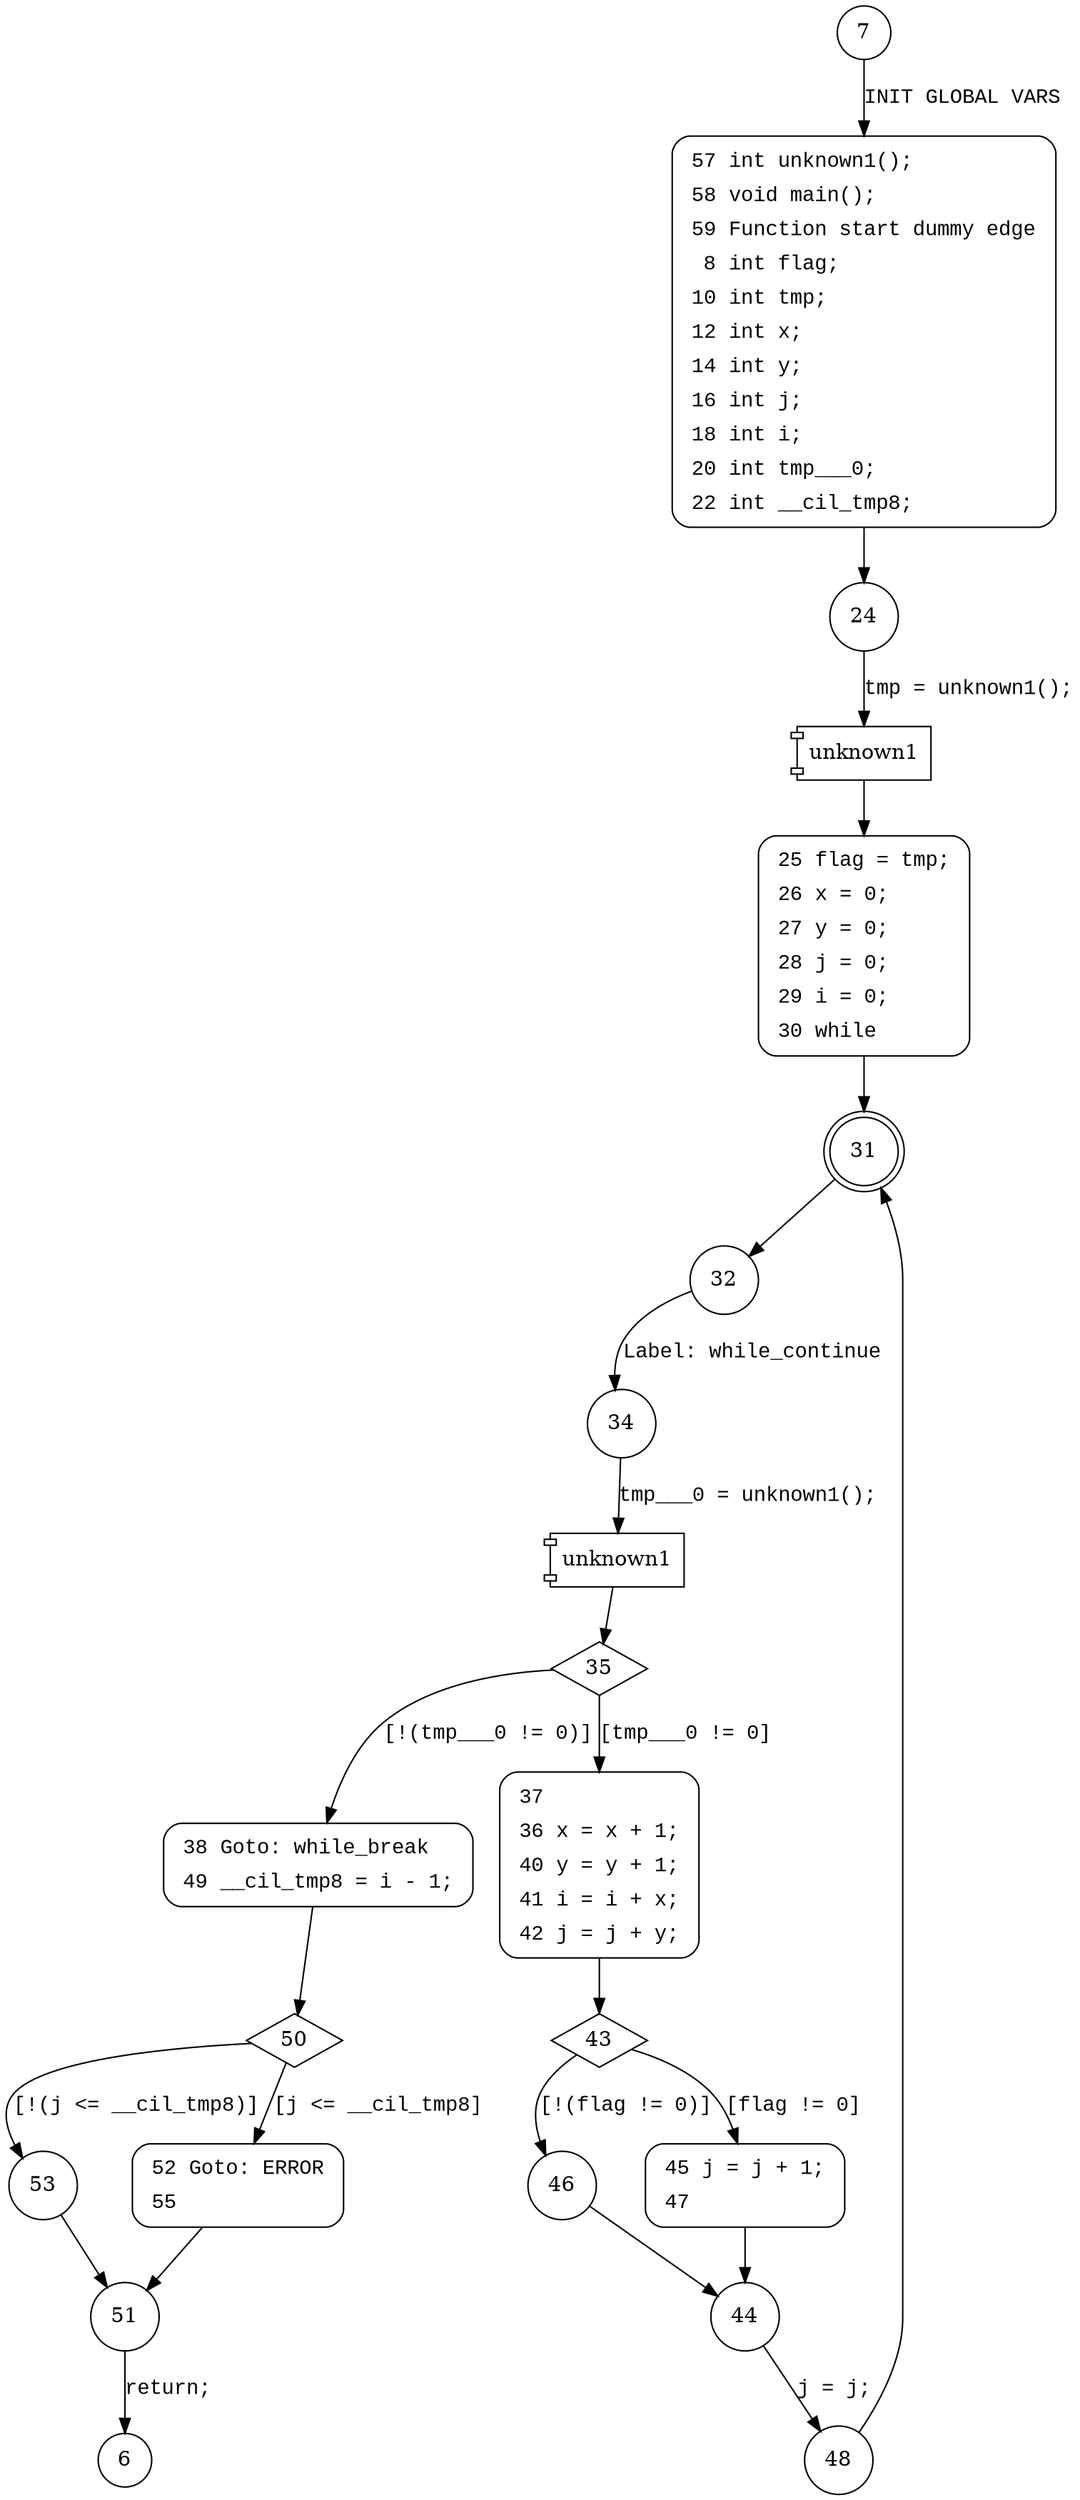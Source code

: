 digraph main {
7 [shape="circle"]
57 [shape="circle"]
24 [shape="circle"]
25 [shape="circle"]
31 [shape="doublecircle"]
32 [shape="circle"]
34 [shape="circle"]
35 [shape="diamond"]
38 [shape="circle"]
37 [shape="circle"]
43 [shape="diamond"]
46 [shape="circle"]
45 [shape="circle"]
44 [shape="circle"]
48 [shape="circle"]
50 [shape="diamond"]
53 [shape="circle"]
52 [shape="circle"]
51 [shape="circle"]
6 [shape="circle"]
57 [style="filled,bold" penwidth="1" fillcolor="white" fontname="Courier New" shape="Mrecord" label=<<table border="0" cellborder="0" cellpadding="3" bgcolor="white"><tr><td align="right">57</td><td align="left">int unknown1();</td></tr><tr><td align="right">58</td><td align="left">void main();</td></tr><tr><td align="right">59</td><td align="left">Function start dummy edge</td></tr><tr><td align="right">8</td><td align="left">int flag;</td></tr><tr><td align="right">10</td><td align="left">int tmp;</td></tr><tr><td align="right">12</td><td align="left">int x;</td></tr><tr><td align="right">14</td><td align="left">int y;</td></tr><tr><td align="right">16</td><td align="left">int j;</td></tr><tr><td align="right">18</td><td align="left">int i;</td></tr><tr><td align="right">20</td><td align="left">int tmp___0;</td></tr><tr><td align="right">22</td><td align="left">int __cil_tmp8;</td></tr></table>>]
57 -> 24[label=""]
25 [style="filled,bold" penwidth="1" fillcolor="white" fontname="Courier New" shape="Mrecord" label=<<table border="0" cellborder="0" cellpadding="3" bgcolor="white"><tr><td align="right">25</td><td align="left">flag = tmp;</td></tr><tr><td align="right">26</td><td align="left">x = 0;</td></tr><tr><td align="right">27</td><td align="left">y = 0;</td></tr><tr><td align="right">28</td><td align="left">j = 0;</td></tr><tr><td align="right">29</td><td align="left">i = 0;</td></tr><tr><td align="right">30</td><td align="left">while</td></tr></table>>]
25 -> 31[label=""]
37 [style="filled,bold" penwidth="1" fillcolor="white" fontname="Courier New" shape="Mrecord" label=<<table border="0" cellborder="0" cellpadding="3" bgcolor="white"><tr><td align="right">37</td><td align="left"></td></tr><tr><td align="right">36</td><td align="left">x = x + 1;</td></tr><tr><td align="right">40</td><td align="left">y = y + 1;</td></tr><tr><td align="right">41</td><td align="left">i = i + x;</td></tr><tr><td align="right">42</td><td align="left">j = j + y;</td></tr></table>>]
37 -> 43[label=""]
45 [style="filled,bold" penwidth="1" fillcolor="white" fontname="Courier New" shape="Mrecord" label=<<table border="0" cellborder="0" cellpadding="3" bgcolor="white"><tr><td align="right">45</td><td align="left">j = j + 1;</td></tr><tr><td align="right">47</td><td align="left"></td></tr></table>>]
45 -> 44[label=""]
38 [style="filled,bold" penwidth="1" fillcolor="white" fontname="Courier New" shape="Mrecord" label=<<table border="0" cellborder="0" cellpadding="3" bgcolor="white"><tr><td align="right">38</td><td align="left">Goto: while_break</td></tr><tr><td align="right">49</td><td align="left">__cil_tmp8 = i - 1;</td></tr></table>>]
38 -> 50[label=""]
52 [style="filled,bold" penwidth="1" fillcolor="white" fontname="Courier New" shape="Mrecord" label=<<table border="0" cellborder="0" cellpadding="3" bgcolor="white"><tr><td align="right">52</td><td align="left">Goto: ERROR</td></tr><tr><td align="right">55</td><td align="left"></td></tr></table>>]
52 -> 51[label=""]
7 -> 57 [label="INIT GLOBAL VARS" fontname="Courier New"]
100001 [shape="component" label="unknown1"]
24 -> 100001 [label="tmp = unknown1();" fontname="Courier New"]
100001 -> 25 [label="" fontname="Courier New"]
31 -> 32 [label="" fontname="Courier New"]
100002 [shape="component" label="unknown1"]
34 -> 100002 [label="tmp___0 = unknown1();" fontname="Courier New"]
100002 -> 35 [label="" fontname="Courier New"]
35 -> 38 [label="[!(tmp___0 != 0)]" fontname="Courier New"]
35 -> 37 [label="[tmp___0 != 0]" fontname="Courier New"]
43 -> 46 [label="[!(flag != 0)]" fontname="Courier New"]
43 -> 45 [label="[flag != 0]" fontname="Courier New"]
44 -> 48 [label="j = j;" fontname="Courier New"]
46 -> 44 [label="" fontname="Courier New"]
50 -> 53 [label="[!(j <= __cil_tmp8)]" fontname="Courier New"]
50 -> 52 [label="[j <= __cil_tmp8]" fontname="Courier New"]
51 -> 6 [label="return;" fontname="Courier New"]
32 -> 34 [label="Label: while_continue" fontname="Courier New"]
48 -> 31 [label="" fontname="Courier New"]
53 -> 51 [label="" fontname="Courier New"]
}